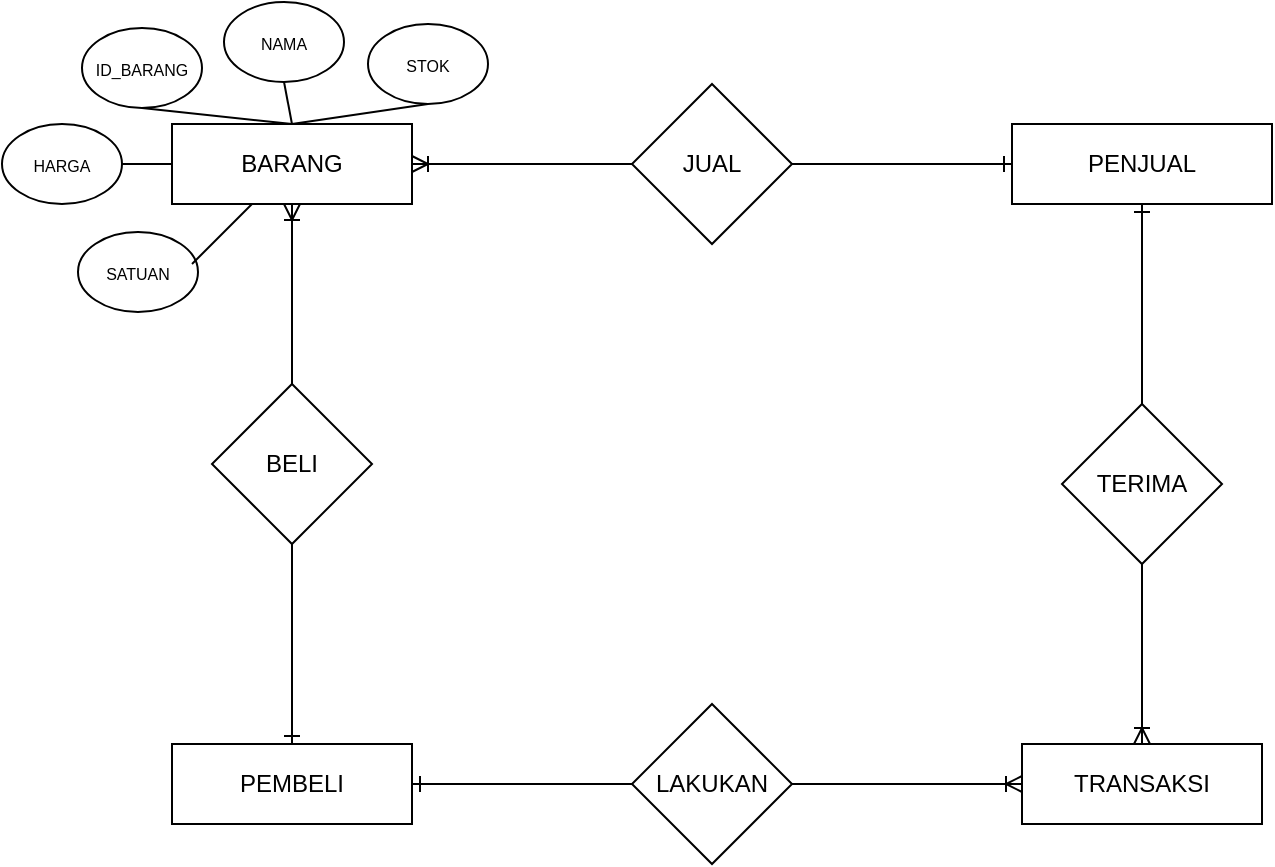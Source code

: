 <mxfile version="21.0.6" type="github">
  <diagram id="R2lEEEUBdFMjLlhIrx00" name="Page-1">
    <mxGraphModel dx="756" dy="424" grid="1" gridSize="10" guides="1" tooltips="1" connect="1" arrows="1" fold="1" page="1" pageScale="1" pageWidth="850" pageHeight="1100" math="0" shadow="0" extFonts="Permanent Marker^https://fonts.googleapis.com/css?family=Permanent+Marker">
      <root>
        <mxCell id="0" />
        <mxCell id="1" parent="0" />
        <mxCell id="8JJS55Rug76tpPf3a6dA-3" value="PENJUAL" style="rounded=0;whiteSpace=wrap;html=1;labelBackgroundColor=default;" vertex="1" parent="1">
          <mxGeometry x="670" y="100" width="130" height="40" as="geometry" />
        </mxCell>
        <mxCell id="8JJS55Rug76tpPf3a6dA-4" value="PEMBELI" style="rounded=0;whiteSpace=wrap;html=1;labelBackgroundColor=default;" vertex="1" parent="1">
          <mxGeometry x="250" y="410" width="120" height="40" as="geometry" />
        </mxCell>
        <mxCell id="8JJS55Rug76tpPf3a6dA-10" value="BARANG" style="rounded=0;whiteSpace=wrap;html=1;labelBackgroundColor=default;" vertex="1" parent="1">
          <mxGeometry x="250" y="100" width="120" height="40" as="geometry" />
        </mxCell>
        <mxCell id="8JJS55Rug76tpPf3a6dA-11" value="TRANSAKSI" style="rounded=0;whiteSpace=wrap;html=1;labelBackgroundColor=default;" vertex="1" parent="1">
          <mxGeometry x="675" y="410" width="120" height="40" as="geometry" />
        </mxCell>
        <mxCell id="8JJS55Rug76tpPf3a6dA-13" value="BELI" style="rhombus;whiteSpace=wrap;html=1;" vertex="1" parent="1">
          <mxGeometry x="270" y="230" width="80" height="80" as="geometry" />
        </mxCell>
        <mxCell id="8JJS55Rug76tpPf3a6dA-14" value="JUAL" style="rhombus;whiteSpace=wrap;html=1;" vertex="1" parent="1">
          <mxGeometry x="480" y="80" width="80" height="80" as="geometry" />
        </mxCell>
        <mxCell id="8JJS55Rug76tpPf3a6dA-15" value="LAKUKAN" style="rhombus;whiteSpace=wrap;html=1;" vertex="1" parent="1">
          <mxGeometry x="480" y="390" width="80" height="80" as="geometry" />
        </mxCell>
        <mxCell id="8JJS55Rug76tpPf3a6dA-16" value="TERIMA" style="rhombus;whiteSpace=wrap;html=1;" vertex="1" parent="1">
          <mxGeometry x="695" y="240" width="80" height="80" as="geometry" />
        </mxCell>
        <mxCell id="8JJS55Rug76tpPf3a6dA-18" value="" style="edgeStyle=entityRelationEdgeStyle;fontSize=12;html=1;endArrow=ERoneToMany;rounded=0;entryX=1;entryY=0.5;entryDx=0;entryDy=0;exitX=0;exitY=0.5;exitDx=0;exitDy=0;" edge="1" parent="1" source="8JJS55Rug76tpPf3a6dA-14" target="8JJS55Rug76tpPf3a6dA-10">
          <mxGeometry width="100" height="100" relative="1" as="geometry">
            <mxPoint x="400" y="250" as="sourcePoint" />
            <mxPoint x="500" y="150" as="targetPoint" />
          </mxGeometry>
        </mxCell>
        <mxCell id="8JJS55Rug76tpPf3a6dA-19" value="" style="edgeStyle=entityRelationEdgeStyle;fontSize=12;html=1;endArrow=ERone;endFill=1;rounded=0;entryX=0;entryY=0.5;entryDx=0;entryDy=0;exitX=1;exitY=0.5;exitDx=0;exitDy=0;" edge="1" parent="1" source="8JJS55Rug76tpPf3a6dA-14" target="8JJS55Rug76tpPf3a6dA-3">
          <mxGeometry width="100" height="100" relative="1" as="geometry">
            <mxPoint x="370" y="350" as="sourcePoint" />
            <mxPoint x="470" y="250" as="targetPoint" />
          </mxGeometry>
        </mxCell>
        <mxCell id="8JJS55Rug76tpPf3a6dA-25" value="" style="fontSize=12;html=1;endArrow=ERone;endFill=1;rounded=0;entryX=0.5;entryY=0;entryDx=0;entryDy=0;exitX=0.5;exitY=1;exitDx=0;exitDy=0;" edge="1" parent="1" source="8JJS55Rug76tpPf3a6dA-13" target="8JJS55Rug76tpPf3a6dA-4">
          <mxGeometry width="100" height="100" relative="1" as="geometry">
            <mxPoint x="680" y="130" as="sourcePoint" />
            <mxPoint x="570" y="130" as="targetPoint" />
            <Array as="points">
              <mxPoint x="310" y="360" />
            </Array>
          </mxGeometry>
        </mxCell>
        <mxCell id="8JJS55Rug76tpPf3a6dA-27" value="" style="fontSize=12;html=1;endArrow=ERoneToMany;rounded=0;entryX=0.5;entryY=1;entryDx=0;entryDy=0;exitX=0.5;exitY=0;exitDx=0;exitDy=0;" edge="1" parent="1" source="8JJS55Rug76tpPf3a6dA-13" target="8JJS55Rug76tpPf3a6dA-10">
          <mxGeometry width="100" height="100" relative="1" as="geometry">
            <mxPoint x="310" y="220" as="sourcePoint" />
            <mxPoint x="510" y="240" as="targetPoint" />
            <Array as="points">
              <mxPoint x="310" y="190" />
            </Array>
          </mxGeometry>
        </mxCell>
        <mxCell id="8JJS55Rug76tpPf3a6dA-28" value="" style="edgeStyle=entityRelationEdgeStyle;fontSize=12;html=1;endArrow=ERone;endFill=1;rounded=0;entryX=1;entryY=0.5;entryDx=0;entryDy=0;exitX=0;exitY=0.5;exitDx=0;exitDy=0;" edge="1" parent="1" source="8JJS55Rug76tpPf3a6dA-15" target="8JJS55Rug76tpPf3a6dA-4">
          <mxGeometry width="100" height="100" relative="1" as="geometry">
            <mxPoint x="570" y="130" as="sourcePoint" />
            <mxPoint x="680" y="130" as="targetPoint" />
          </mxGeometry>
        </mxCell>
        <mxCell id="8JJS55Rug76tpPf3a6dA-29" value="" style="edgeStyle=entityRelationEdgeStyle;fontSize=12;html=1;endArrow=ERoneToMany;rounded=0;entryX=0;entryY=0.5;entryDx=0;entryDy=0;" edge="1" parent="1" source="8JJS55Rug76tpPf3a6dA-15" target="8JJS55Rug76tpPf3a6dA-11">
          <mxGeometry width="100" height="100" relative="1" as="geometry">
            <mxPoint x="660" y="320" as="sourcePoint" />
            <mxPoint x="550" y="320" as="targetPoint" />
          </mxGeometry>
        </mxCell>
        <mxCell id="8JJS55Rug76tpPf3a6dA-30" value="" style="fontSize=12;html=1;endArrow=ERoneToMany;rounded=0;entryX=0.5;entryY=0;entryDx=0;entryDy=0;exitX=0.5;exitY=1;exitDx=0;exitDy=0;" edge="1" parent="1" source="8JJS55Rug76tpPf3a6dA-16" target="8JJS55Rug76tpPf3a6dA-11">
          <mxGeometry width="100" height="100" relative="1" as="geometry">
            <mxPoint x="320" y="240" as="sourcePoint" />
            <mxPoint x="320" y="150" as="targetPoint" />
            <Array as="points">
              <mxPoint x="735" y="350" />
            </Array>
          </mxGeometry>
        </mxCell>
        <mxCell id="8JJS55Rug76tpPf3a6dA-31" value="" style="fontSize=12;html=1;endArrow=ERone;endFill=1;rounded=0;entryX=0.5;entryY=1;entryDx=0;entryDy=0;exitX=0.5;exitY=0;exitDx=0;exitDy=0;" edge="1" parent="1" source="8JJS55Rug76tpPf3a6dA-16" target="8JJS55Rug76tpPf3a6dA-3">
          <mxGeometry width="100" height="100" relative="1" as="geometry">
            <mxPoint x="320" y="320" as="sourcePoint" />
            <mxPoint x="320" y="420" as="targetPoint" />
            <Array as="points">
              <mxPoint x="735" y="200" />
            </Array>
          </mxGeometry>
        </mxCell>
        <mxCell id="8JJS55Rug76tpPf3a6dA-34" value="&lt;font style=&quot;font-size: 8px;&quot;&gt;ID_BARANG&lt;/font&gt;" style="ellipse;whiteSpace=wrap;html=1;" vertex="1" parent="1">
          <mxGeometry x="205" y="52" width="60" height="40" as="geometry" />
        </mxCell>
        <mxCell id="8JJS55Rug76tpPf3a6dA-35" value="&lt;span style=&quot;font-size: 8px;&quot;&gt;NAMA&lt;/span&gt;" style="ellipse;whiteSpace=wrap;html=1;" vertex="1" parent="1">
          <mxGeometry x="276" y="39" width="60" height="40" as="geometry" />
        </mxCell>
        <mxCell id="8JJS55Rug76tpPf3a6dA-36" value="&lt;font style=&quot;font-size: 8px;&quot;&gt;STOK&lt;/font&gt;" style="ellipse;whiteSpace=wrap;html=1;" vertex="1" parent="1">
          <mxGeometry x="348" y="50" width="60" height="40" as="geometry" />
        </mxCell>
        <mxCell id="8JJS55Rug76tpPf3a6dA-38" value="&lt;span style=&quot;font-size: 8px;&quot;&gt;HARGA&lt;/span&gt;" style="ellipse;whiteSpace=wrap;html=1;" vertex="1" parent="1">
          <mxGeometry x="165" y="100" width="60" height="40" as="geometry" />
        </mxCell>
        <mxCell id="8JJS55Rug76tpPf3a6dA-39" value="&lt;span style=&quot;font-size: 8px;&quot;&gt;SATUAN&lt;/span&gt;" style="ellipse;whiteSpace=wrap;html=1;" vertex="1" parent="1">
          <mxGeometry x="203" y="154" width="60" height="40" as="geometry" />
        </mxCell>
        <mxCell id="8JJS55Rug76tpPf3a6dA-40" value="" style="endArrow=none;html=1;rounded=0;entryX=0.5;entryY=1;entryDx=0;entryDy=0;exitX=0.5;exitY=0;exitDx=0;exitDy=0;" edge="1" parent="1" source="8JJS55Rug76tpPf3a6dA-10" target="8JJS55Rug76tpPf3a6dA-36">
          <mxGeometry width="50" height="50" relative="1" as="geometry">
            <mxPoint x="400" y="240" as="sourcePoint" />
            <mxPoint x="450" y="190" as="targetPoint" />
          </mxGeometry>
        </mxCell>
        <mxCell id="8JJS55Rug76tpPf3a6dA-41" value="" style="endArrow=none;html=1;rounded=0;entryX=0.5;entryY=1;entryDx=0;entryDy=0;exitX=0.5;exitY=0;exitDx=0;exitDy=0;" edge="1" parent="1" source="8JJS55Rug76tpPf3a6dA-10" target="8JJS55Rug76tpPf3a6dA-35">
          <mxGeometry width="50" height="50" relative="1" as="geometry">
            <mxPoint x="400" y="240" as="sourcePoint" />
            <mxPoint x="450" y="190" as="targetPoint" />
          </mxGeometry>
        </mxCell>
        <mxCell id="8JJS55Rug76tpPf3a6dA-42" value="" style="endArrow=none;html=1;rounded=0;entryX=0.5;entryY=1;entryDx=0;entryDy=0;" edge="1" parent="1" target="8JJS55Rug76tpPf3a6dA-34">
          <mxGeometry width="50" height="50" relative="1" as="geometry">
            <mxPoint x="310" y="100" as="sourcePoint" />
            <mxPoint x="450" y="190" as="targetPoint" />
            <Array as="points">
              <mxPoint x="310" y="100" />
            </Array>
          </mxGeometry>
        </mxCell>
        <mxCell id="8JJS55Rug76tpPf3a6dA-43" value="" style="endArrow=none;html=1;rounded=0;" edge="1" parent="1" source="8JJS55Rug76tpPf3a6dA-10">
          <mxGeometry width="50" height="50" relative="1" as="geometry">
            <mxPoint x="400" y="240" as="sourcePoint" />
            <mxPoint x="260" y="170" as="targetPoint" />
          </mxGeometry>
        </mxCell>
        <mxCell id="8JJS55Rug76tpPf3a6dA-45" value="" style="endArrow=none;html=1;rounded=0;entryX=1;entryY=0.5;entryDx=0;entryDy=0;exitX=0;exitY=0.5;exitDx=0;exitDy=0;" edge="1" parent="1" source="8JJS55Rug76tpPf3a6dA-10" target="8JJS55Rug76tpPf3a6dA-38">
          <mxGeometry width="50" height="50" relative="1" as="geometry">
            <mxPoint x="240" y="120" as="sourcePoint" />
            <mxPoint x="450" y="190" as="targetPoint" />
          </mxGeometry>
        </mxCell>
      </root>
    </mxGraphModel>
  </diagram>
</mxfile>
